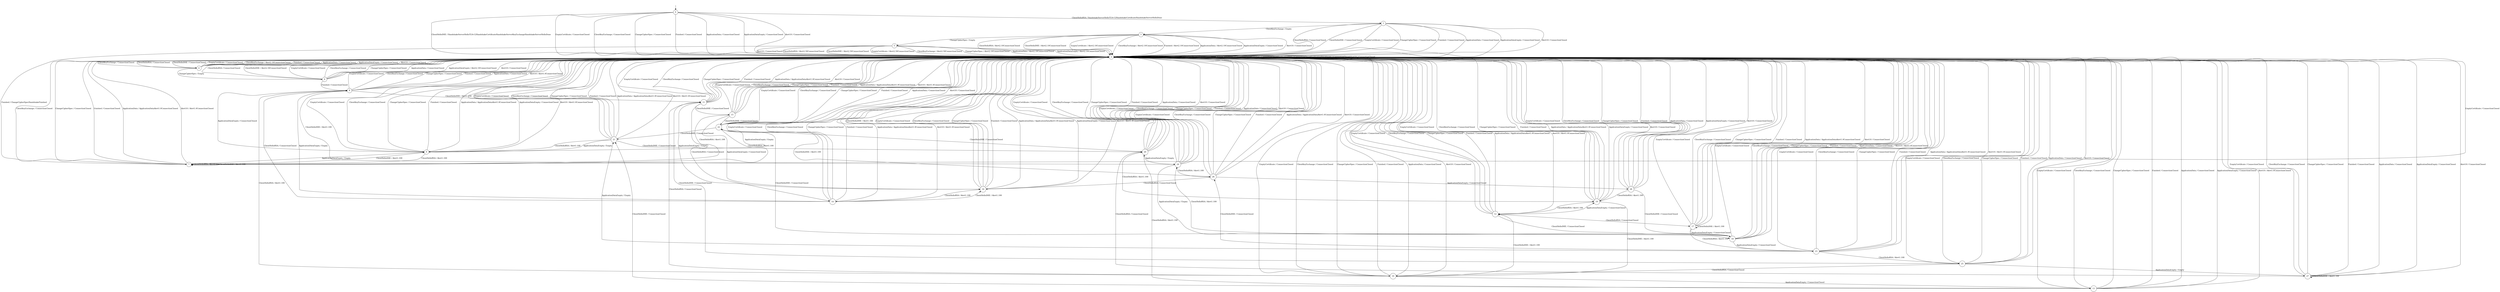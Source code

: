 digraph g {
__start0 [label="" shape="none"];

	s0 [shape="circle" label="0"];
	s1 [shape="circle" label="1"];
	s2 [shape="circle" label="2"];
	s3 [shape="circle" label="3"];
	s4 [shape="circle" label="4"];
	s5 [shape="circle" label="5"];
	s6 [shape="circle" label="6"];
	s7 [shape="circle" label="7"];
	s8 [shape="circle" label="8"];
	s9 [shape="circle" label="9"];
	s10 [shape="circle" label="10"];
	s11 [shape="circle" label="11"];
	s12 [shape="circle" label="12"];
	s13 [shape="circle" label="13"];
	s14 [shape="circle" label="14"];
	s15 [shape="circle" label="15"];
	s16 [shape="circle" label="16"];
	s17 [shape="circle" label="17"];
	s18 [shape="circle" label="18"];
	s19 [shape="circle" label="19"];
	s20 [shape="circle" label="20"];
	s21 [shape="circle" label="21"];
	s22 [shape="circle" label="22"];
	s23 [shape="circle" label="23"];
	s24 [shape="circle" label="24"];
	s25 [shape="circle" label="25"];
	s26 [shape="circle" label="26"];
	s27 [shape="circle" label="27"];
	s28 [shape="circle" label="28"];
	s0 -> s1 [label="ClientHelloRSA / HandshakeServerHelloTLSv12HandshakeCertificateHandshakeServerHelloDone"];
	s0 -> s2 [label="ClientHelloDHE / HandshakeServerHelloTLSv12HandshakeCertificateHandshakeServerKeyExchangeHandshakeServerHelloDone"];
	s0 -> s2 [label="EmptyCertificate / ConnectionClosed"];
	s0 -> s2 [label="ClientKeyExchange / ConnectionClosed"];
	s0 -> s2 [label="ChangeCipherSpec / ConnectionClosed"];
	s0 -> s2 [label="Finished / ConnectionClosed"];
	s0 -> s2 [label="ApplicationData / ConnectionClosed"];
	s0 -> s2 [label="ApplicationDataEmpty / ConnectionClosed"];
	s0 -> s2 [label="Alert10 / ConnectionClosed"];
	s1 -> s2 [label="ClientHelloRSA / ConnectionClosed"];
	s1 -> s2 [label="ClientHelloDHE / ConnectionClosed"];
	s1 -> s2 [label="EmptyCertificate / ConnectionClosed"];
	s1 -> s3 [label="ClientKeyExchange / Empty"];
	s1 -> s2 [label="ChangeCipherSpec / ConnectionClosed"];
	s1 -> s2 [label="Finished / ConnectionClosed"];
	s1 -> s2 [label="ApplicationData / ConnectionClosed"];
	s1 -> s2 [label="ApplicationDataEmpty / ConnectionClosed"];
	s1 -> s2 [label="Alert10 / ConnectionClosed"];
	s2 -> s2 [label="ClientHelloRSA / ConnectionClosed"];
	s2 -> s2 [label="ClientHelloDHE / ConnectionClosed"];
	s2 -> s2 [label="EmptyCertificate / ConnectionClosed"];
	s2 -> s4 [label="ClientKeyExchange / ConnectionClosed"];
	s2 -> s2 [label="ChangeCipherSpec / ConnectionClosed"];
	s2 -> s2 [label="Finished / ConnectionClosed"];
	s2 -> s2 [label="ApplicationData / ConnectionClosed"];
	s2 -> s2 [label="ApplicationDataEmpty / ConnectionClosed"];
	s2 -> s2 [label="Alert10 / ConnectionClosed"];
	s3 -> s2 [label="ClientHelloRSA / Alert2.10ConnectionClosed"];
	s3 -> s2 [label="ClientHelloDHE / Alert2.10ConnectionClosed"];
	s3 -> s2 [label="EmptyCertificate / Alert2.10ConnectionClosed"];
	s3 -> s2 [label="ClientKeyExchange / Alert2.10ConnectionClosed"];
	s3 -> s5 [label="ChangeCipherSpec / Empty"];
	s3 -> s2 [label="Finished / Alert2.10ConnectionClosed"];
	s3 -> s2 [label="ApplicationData / Alert2.10ConnectionClosed"];
	s3 -> s2 [label="ApplicationDataEmpty / ConnectionClosed"];
	s3 -> s2 [label="Alert10 / ConnectionClosed"];
	s4 -> s2 [label="ClientHelloRSA / ConnectionClosed"];
	s4 -> s2 [label="ClientHelloDHE / ConnectionClosed"];
	s4 -> s2 [label="EmptyCertificate / ConnectionClosed"];
	s4 -> s2 [label="ClientKeyExchange / Alert2.10ConnectionClosed"];
	s4 -> s6 [label="ChangeCipherSpec / Empty"];
	s4 -> s2 [label="Finished / ConnectionClosed"];
	s4 -> s2 [label="ApplicationData / ConnectionClosed"];
	s4 -> s2 [label="ApplicationDataEmpty / ConnectionClosed"];
	s4 -> s2 [label="Alert10 / ConnectionClosed"];
	s5 -> s2 [label="ClientHelloRSA / Alert2.50ConnectionClosed"];
	s5 -> s2 [label="ClientHelloDHE / Alert2.50ConnectionClosed"];
	s5 -> s2 [label="EmptyCertificate / Alert2.50ConnectionClosed"];
	s5 -> s2 [label="ClientKeyExchange / Alert2.50ConnectionClosed"];
	s5 -> s2 [label="ChangeCipherSpec / Alert2.10ConnectionClosed"];
	s5 -> s7 [label="Finished / ChangeCipherSpecHandshakeFinished"];
	s5 -> s2 [label="ApplicationData / Alert2.10ConnectionClosed"];
	s5 -> s2 [label="ApplicationDataEmpty / Alert2.10ConnectionClosed"];
	s5 -> s2 [label="Alert10 / ConnectionClosed"];
	s6 -> s2 [label="ClientHelloRSA / ConnectionClosed"];
	s6 -> s2 [label="ClientHelloDHE / Alert2.50ConnectionClosed"];
	s6 -> s2 [label="EmptyCertificate / ConnectionClosed"];
	s6 -> s2 [label="ClientKeyExchange / ConnectionClosed"];
	s6 -> s2 [label="ChangeCipherSpec / ConnectionClosed"];
	s6 -> s8 [label="Finished / ConnectionClosed"];
	s6 -> s2 [label="ApplicationData / ConnectionClosed"];
	s6 -> s2 [label="ApplicationDataEmpty / Alert2.10ConnectionClosed"];
	s6 -> s2 [label="Alert10 / ConnectionClosed"];
	s7 -> s7 [label="ClientHelloRSA / Alert1.100"];
	s7 -> s7 [label="ClientHelloDHE / Alert1.100"];
	s7 -> s2 [label="EmptyCertificate / ConnectionClosed"];
	s7 -> s2 [label="ClientKeyExchange / ConnectionClosed"];
	s7 -> s2 [label="ChangeCipherSpec / ConnectionClosed"];
	s7 -> s2 [label="Finished / ConnectionClosed"];
	s7 -> s2 [label="ApplicationData / ApplicationDataAlert1.0ConnectionClosed"];
	s7 -> s9 [label="ApplicationDataEmpty / Empty"];
	s7 -> s2 [label="Alert10 / Alert1.0ConnectionClosed"];
	s8 -> s10 [label="ClientHelloRSA / Alert1.100"];
	s8 -> s11 [label="ClientHelloDHE / Alert1.100"];
	s8 -> s2 [label="EmptyCertificate / ConnectionClosed"];
	s8 -> s2 [label="ClientKeyExchange / ConnectionClosed"];
	s8 -> s2 [label="ChangeCipherSpec / ConnectionClosed"];
	s8 -> s2 [label="Finished / ConnectionClosed"];
	s8 -> s2 [label="ApplicationData / ConnectionClosed"];
	s8 -> s9 [label="ApplicationDataEmpty / ConnectionClosed"];
	s8 -> s2 [label="Alert10 / Alert1.0ConnectionClosed"];
	s9 -> s7 [label="ClientHelloRSA / Alert1.100"];
	s9 -> s7 [label="ClientHelloDHE / Alert1.100"];
	s9 -> s2 [label="EmptyCertificate / ConnectionClosed"];
	s9 -> s2 [label="ClientKeyExchange / ConnectionClosed"];
	s9 -> s2 [label="ChangeCipherSpec / ConnectionClosed"];
	s9 -> s2 [label="Finished / ConnectionClosed"];
	s9 -> s2 [label="ApplicationData / ApplicationDataAlert1.0ConnectionClosed"];
	s9 -> s2 [label="ApplicationDataEmpty / ConnectionClosed"];
	s9 -> s2 [label="Alert10 / Alert1.0ConnectionClosed"];
	s10 -> s11 [label="ClientHelloRSA / ConnectionClosed"];
	s10 -> s12 [label="ClientHelloDHE / Alert1.100"];
	s10 -> s2 [label="EmptyCertificate / ConnectionClosed"];
	s10 -> s2 [label="ClientKeyExchange / ConnectionClosed"];
	s10 -> s2 [label="ChangeCipherSpec / ConnectionClosed"];
	s10 -> s2 [label="Finished / ConnectionClosed"];
	s10 -> s2 [label="ApplicationData / ConnectionClosed"];
	s10 -> s13 [label="ApplicationDataEmpty / ConnectionClosed"];
	s10 -> s2 [label="Alert10 / ConnectionClosed"];
	s11 -> s14 [label="ClientHelloRSA / ConnectionClosed"];
	s11 -> s15 [label="ClientHelloDHE / ConnectionClosed"];
	s11 -> s2 [label="EmptyCertificate / ConnectionClosed"];
	s11 -> s2 [label="ClientKeyExchange / ConnectionClosed"];
	s11 -> s2 [label="ChangeCipherSpec / ConnectionClosed"];
	s11 -> s2 [label="Finished / ConnectionClosed"];
	s11 -> s2 [label="ApplicationData / ApplicationDataAlert1.0ConnectionClosed"];
	s11 -> s16 [label="ApplicationDataEmpty / Empty"];
	s11 -> s2 [label="Alert10 / ConnectionClosed"];
	s12 -> s17 [label="ClientHelloRSA / ConnectionClosed"];
	s12 -> s18 [label="ClientHelloDHE / ConnectionClosed"];
	s12 -> s2 [label="EmptyCertificate / ConnectionClosed"];
	s12 -> s2 [label="ClientKeyExchange / ConnectionClosed"];
	s12 -> s2 [label="ChangeCipherSpec / ConnectionClosed"];
	s12 -> s2 [label="Finished / ConnectionClosed"];
	s12 -> s2 [label="ApplicationData / ApplicationDataAlert1.0ConnectionClosed"];
	s12 -> s19 [label="ApplicationDataEmpty / ConnectionClosed"];
	s12 -> s2 [label="Alert10 / Alert1.0ConnectionClosed"];
	s13 -> s20 [label="ClientHelloRSA / Alert1.100"];
	s13 -> s21 [label="ClientHelloDHE / ConnectionClosed"];
	s13 -> s2 [label="EmptyCertificate / ConnectionClosed"];
	s13 -> s2 [label="ClientKeyExchange / ConnectionClosed"];
	s13 -> s2 [label="ChangeCipherSpec / ConnectionClosed"];
	s13 -> s2 [label="Finished / ConnectionClosed"];
	s13 -> s2 [label="ApplicationData / ConnectionClosed"];
	s13 -> s2 [label="ApplicationDataEmpty / ConnectionClosed"];
	s13 -> s2 [label="Alert10 / Alert1.0ConnectionClosed"];
	s14 -> s8 [label="ClientHelloRSA / ConnectionClosed"];
	s14 -> s16 [label="ClientHelloDHE / Alert1.100"];
	s14 -> s2 [label="EmptyCertificate / ConnectionClosed"];
	s14 -> s2 [label="ClientKeyExchange / ConnectionClosed"];
	s14 -> s2 [label="ChangeCipherSpec / ConnectionClosed"];
	s14 -> s2 [label="Finished / ConnectionClosed"];
	s14 -> s2 [label="ApplicationData / ApplicationDataAlert1.0ConnectionClosed"];
	s14 -> s8 [label="ApplicationDataEmpty / Empty"];
	s14 -> s2 [label="Alert10 / Alert1.0ConnectionClosed"];
	s15 -> s7 [label="ClientHelloRSA / Alert1.100"];
	s15 -> s22 [label="ClientHelloDHE / ConnectionClosed"];
	s15 -> s2 [label="EmptyCertificate / ConnectionClosed"];
	s15 -> s2 [label="ClientKeyExchange / ConnectionClosed"];
	s15 -> s2 [label="ChangeCipherSpec / ConnectionClosed"];
	s15 -> s2 [label="Finished / ConnectionClosed"];
	s15 -> s2 [label="ApplicationData / ApplicationDataAlert1.0ConnectionClosed"];
	s15 -> s16 [label="ApplicationDataEmpty / ConnectionClosed"];
	s15 -> s2 [label="Alert10 / Alert1.0ConnectionClosed"];
	s16 -> s14 [label="ClientHelloRSA / Alert1.100"];
	s16 -> s2 [label="ClientHelloDHE / Alert1.100"];
	s16 -> s2 [label="EmptyCertificate / ConnectionClosed"];
	s16 -> s2 [label="ClientKeyExchange / ConnectionClosed"];
	s16 -> s2 [label="ChangeCipherSpec / ConnectionClosed"];
	s16 -> s2 [label="Finished / ConnectionClosed"];
	s16 -> s2 [label="ApplicationData / ApplicationDataAlert1.0ConnectionClosed"];
	s16 -> s2 [label="ApplicationDataEmpty / ConnectionClosed"];
	s16 -> s2 [label="Alert10 / Alert1.0ConnectionClosed"];
	s17 -> s23 [label="ClientHelloRSA / Alert1.100"];
	s17 -> s17 [label="ClientHelloDHE / Alert1.100"];
	s17 -> s2 [label="EmptyCertificate / ConnectionClosed"];
	s17 -> s2 [label="ClientKeyExchange / ConnectionClosed"];
	s17 -> s2 [label="ChangeCipherSpec / ConnectionClosed"];
	s17 -> s2 [label="Finished / ConnectionClosed"];
	s17 -> s2 [label="ApplicationData / ApplicationDataAlert1.0ConnectionClosed"];
	s17 -> s18 [label="ApplicationDataEmpty / ConnectionClosed"];
	s17 -> s2 [label="Alert10 / ConnectionClosed"];
	s18 -> s24 [label="ClientHelloRSA / Alert1.100"];
	s18 -> s22 [label="ClientHelloDHE / ConnectionClosed"];
	s18 -> s2 [label="EmptyCertificate / ConnectionClosed"];
	s18 -> s2 [label="ClientKeyExchange / ConnectionClosed"];
	s18 -> s2 [label="ChangeCipherSpec / ConnectionClosed"];
	s18 -> s2 [label="Finished / ConnectionClosed"];
	s18 -> s2 [label="ApplicationData / ConnectionClosed"];
	s18 -> s23 [label="ApplicationDataEmpty / ConnectionClosed"];
	s18 -> s2 [label="Alert10 / Alert1.0ConnectionClosed"];
	s19 -> s12 [label="ClientHelloRSA / Alert1.100"];
	s19 -> s10 [label="ClientHelloDHE / Alert1.100"];
	s19 -> s2 [label="EmptyCertificate / ConnectionClosed"];
	s19 -> s2 [label="ClientKeyExchange / ConnectionClosed"];
	s19 -> s2 [label="ChangeCipherSpec / ConnectionClosed"];
	s19 -> s2 [label="Finished / ConnectionClosed"];
	s19 -> s2 [label="ApplicationData / ApplicationDataAlert1.0ConnectionClosed"];
	s19 -> s2 [label="ApplicationDataEmpty / ConnectionClosed"];
	s19 -> s2 [label="Alert10 / ConnectionClosed"];
	s20 -> s19 [label="ClientHelloRSA / Alert1.100"];
	s20 -> s22 [label="ClientHelloDHE / ConnectionClosed"];
	s20 -> s2 [label="EmptyCertificate / ConnectionClosed"];
	s20 -> s2 [label="ClientKeyExchange / ConnectionClosed"];
	s20 -> s2 [label="ChangeCipherSpec / ConnectionClosed"];
	s20 -> s2 [label="Finished / ConnectionClosed"];
	s20 -> s2 [label="ApplicationData / ConnectionClosed"];
	s20 -> s24 [label="ApplicationDataEmpty / Empty"];
	s20 -> s2 [label="Alert10 / ConnectionClosed"];
	s21 -> s9 [label="ClientHelloRSA / Alert1.100"];
	s21 -> s20 [label="ClientHelloDHE / ConnectionClosed"];
	s21 -> s2 [label="EmptyCertificate / ConnectionClosed"];
	s21 -> s2 [label="ClientKeyExchange / ConnectionClosed"];
	s21 -> s2 [label="ChangeCipherSpec / ConnectionClosed"];
	s21 -> s2 [label="Finished / ConnectionClosed"];
	s21 -> s2 [label="ApplicationData / ApplicationDataAlert1.0ConnectionClosed"];
	s21 -> s9 [label="ApplicationDataEmpty / Empty"];
	s21 -> s2 [label="Alert10 / Alert1.0ConnectionClosed"];
	s22 -> s7 [label="ClientHelloRSA / Alert1.100"];
	s22 -> s21 [label="ClientHelloDHE / ConnectionClosed"];
	s22 -> s2 [label="EmptyCertificate / ConnectionClosed"];
	s22 -> s2 [label="ClientKeyExchange / ConnectionClosed"];
	s22 -> s2 [label="ChangeCipherSpec / ConnectionClosed"];
	s22 -> s2 [label="Finished / ConnectionClosed"];
	s22 -> s2 [label="ApplicationData / ConnectionClosed"];
	s22 -> s9 [label="ApplicationDataEmpty / Empty"];
	s22 -> s2 [label="Alert10 / ConnectionClosed"];
	s23 -> s25 [label="ClientHelloRSA / Alert1.100"];
	s23 -> s26 [label="ClientHelloDHE / ConnectionClosed"];
	s23 -> s2 [label="EmptyCertificate / ConnectionClosed"];
	s23 -> s2 [label="ClientKeyExchange / ConnectionClosed"];
	s23 -> s2 [label="ChangeCipherSpec / ConnectionClosed"];
	s23 -> s2 [label="Finished / ConnectionClosed"];
	s23 -> s2 [label="ApplicationData / ApplicationDataAlert1.0ConnectionClosed"];
	s23 -> s21 [label="ApplicationDataEmpty / Empty"];
	s23 -> s2 [label="Alert10 / Alert1.0ConnectionClosed"];
	s24 -> s26 [label="ClientHelloRSA / Alert1.100"];
	s24 -> s8 [label="ClientHelloDHE / Alert1.100"];
	s24 -> s2 [label="EmptyCertificate / ConnectionClosed"];
	s24 -> s2 [label="ClientKeyExchange / ConnectionClosed"];
	s24 -> s2 [label="ChangeCipherSpec / ConnectionClosed"];
	s24 -> s2 [label="Finished / ConnectionClosed"];
	s24 -> s2 [label="ApplicationData / ConnectionClosed"];
	s24 -> s18 [label="ApplicationDataEmpty / Empty"];
	s24 -> s2 [label="Alert10 / ConnectionClosed"];
	s25 -> s10 [label="ClientHelloRSA / ConnectionClosed"];
	s25 -> s11 [label="ClientHelloDHE / ConnectionClosed"];
	s25 -> s2 [label="EmptyCertificate / ConnectionClosed"];
	s25 -> s2 [label="ClientKeyExchange / ConnectionClosed"];
	s25 -> s2 [label="ChangeCipherSpec / ConnectionClosed"];
	s25 -> s2 [label="Finished / ConnectionClosed"];
	s25 -> s2 [label="ApplicationData / ConnectionClosed"];
	s25 -> s27 [label="ApplicationDataEmpty / Empty"];
	s25 -> s2 [label="Alert10 / ConnectionClosed"];
	s26 -> s16 [label="ClientHelloRSA / ConnectionClosed"];
	s26 -> s22 [label="ClientHelloDHE / Alert1.100"];
	s26 -> s2 [label="EmptyCertificate / ConnectionClosed"];
	s26 -> s2 [label="ClientKeyExchange / ConnectionClosed"];
	s26 -> s2 [label="ChangeCipherSpec / ConnectionClosed"];
	s26 -> s2 [label="Finished / ConnectionClosed"];
	s26 -> s2 [label="ApplicationData / ApplicationDataAlert1.0ConnectionClosed"];
	s26 -> s28 [label="ApplicationDataEmpty / ConnectionClosed"];
	s26 -> s2 [label="Alert10 / ConnectionClosed"];
	s27 -> s20 [label="ClientHelloRSA / ConnectionClosed"];
	s27 -> s27 [label="ClientHelloDHE / Alert1.100"];
	s27 -> s2 [label="EmptyCertificate / ConnectionClosed"];
	s27 -> s2 [label="ClientKeyExchange / ConnectionClosed"];
	s27 -> s2 [label="ChangeCipherSpec / ConnectionClosed"];
	s27 -> s2 [label="Finished / ConnectionClosed"];
	s27 -> s2 [label="ApplicationData / ConnectionClosed"];
	s27 -> s2 [label="ApplicationDataEmpty / ConnectionClosed"];
	s27 -> s2 [label="Alert10 / ConnectionClosed"];
	s28 -> s19 [label="ClientHelloRSA / Alert1.100"];
	s28 -> s18 [label="ClientHelloDHE / ConnectionClosed"];
	s28 -> s2 [label="EmptyCertificate / ConnectionClosed"];
	s28 -> s2 [label="ClientKeyExchange / ConnectionClosed"];
	s28 -> s2 [label="ChangeCipherSpec / ConnectionClosed"];
	s28 -> s2 [label="Finished / ConnectionClosed"];
	s28 -> s2 [label="ApplicationData / ConnectionClosed"];
	s28 -> s2 [label="ApplicationDataEmpty / ConnectionClosed"];
	s28 -> s2 [label="Alert10 / ConnectionClosed"];

__start0 -> s0;
}

